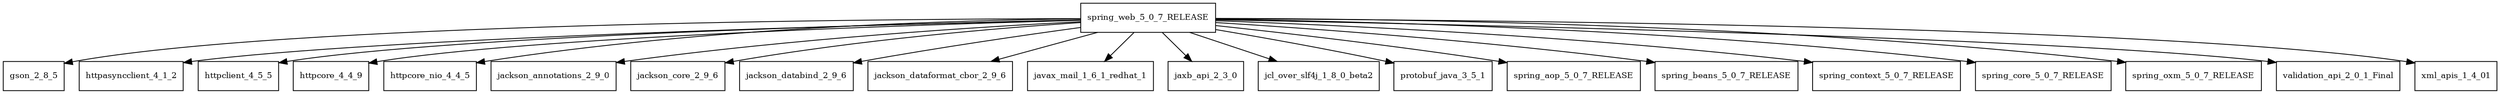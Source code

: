 digraph spring_web_5_0_7_RELEASE_dependencies {
  node [shape = box, fontsize=10.0];
  spring_web_5_0_7_RELEASE -> gson_2_8_5;
  spring_web_5_0_7_RELEASE -> httpasyncclient_4_1_2;
  spring_web_5_0_7_RELEASE -> httpclient_4_5_5;
  spring_web_5_0_7_RELEASE -> httpcore_4_4_9;
  spring_web_5_0_7_RELEASE -> httpcore_nio_4_4_5;
  spring_web_5_0_7_RELEASE -> jackson_annotations_2_9_0;
  spring_web_5_0_7_RELEASE -> jackson_core_2_9_6;
  spring_web_5_0_7_RELEASE -> jackson_databind_2_9_6;
  spring_web_5_0_7_RELEASE -> jackson_dataformat_cbor_2_9_6;
  spring_web_5_0_7_RELEASE -> javax_mail_1_6_1_redhat_1;
  spring_web_5_0_7_RELEASE -> jaxb_api_2_3_0;
  spring_web_5_0_7_RELEASE -> jcl_over_slf4j_1_8_0_beta2;
  spring_web_5_0_7_RELEASE -> protobuf_java_3_5_1;
  spring_web_5_0_7_RELEASE -> spring_aop_5_0_7_RELEASE;
  spring_web_5_0_7_RELEASE -> spring_beans_5_0_7_RELEASE;
  spring_web_5_0_7_RELEASE -> spring_context_5_0_7_RELEASE;
  spring_web_5_0_7_RELEASE -> spring_core_5_0_7_RELEASE;
  spring_web_5_0_7_RELEASE -> spring_oxm_5_0_7_RELEASE;
  spring_web_5_0_7_RELEASE -> validation_api_2_0_1_Final;
  spring_web_5_0_7_RELEASE -> xml_apis_1_4_01;
}
